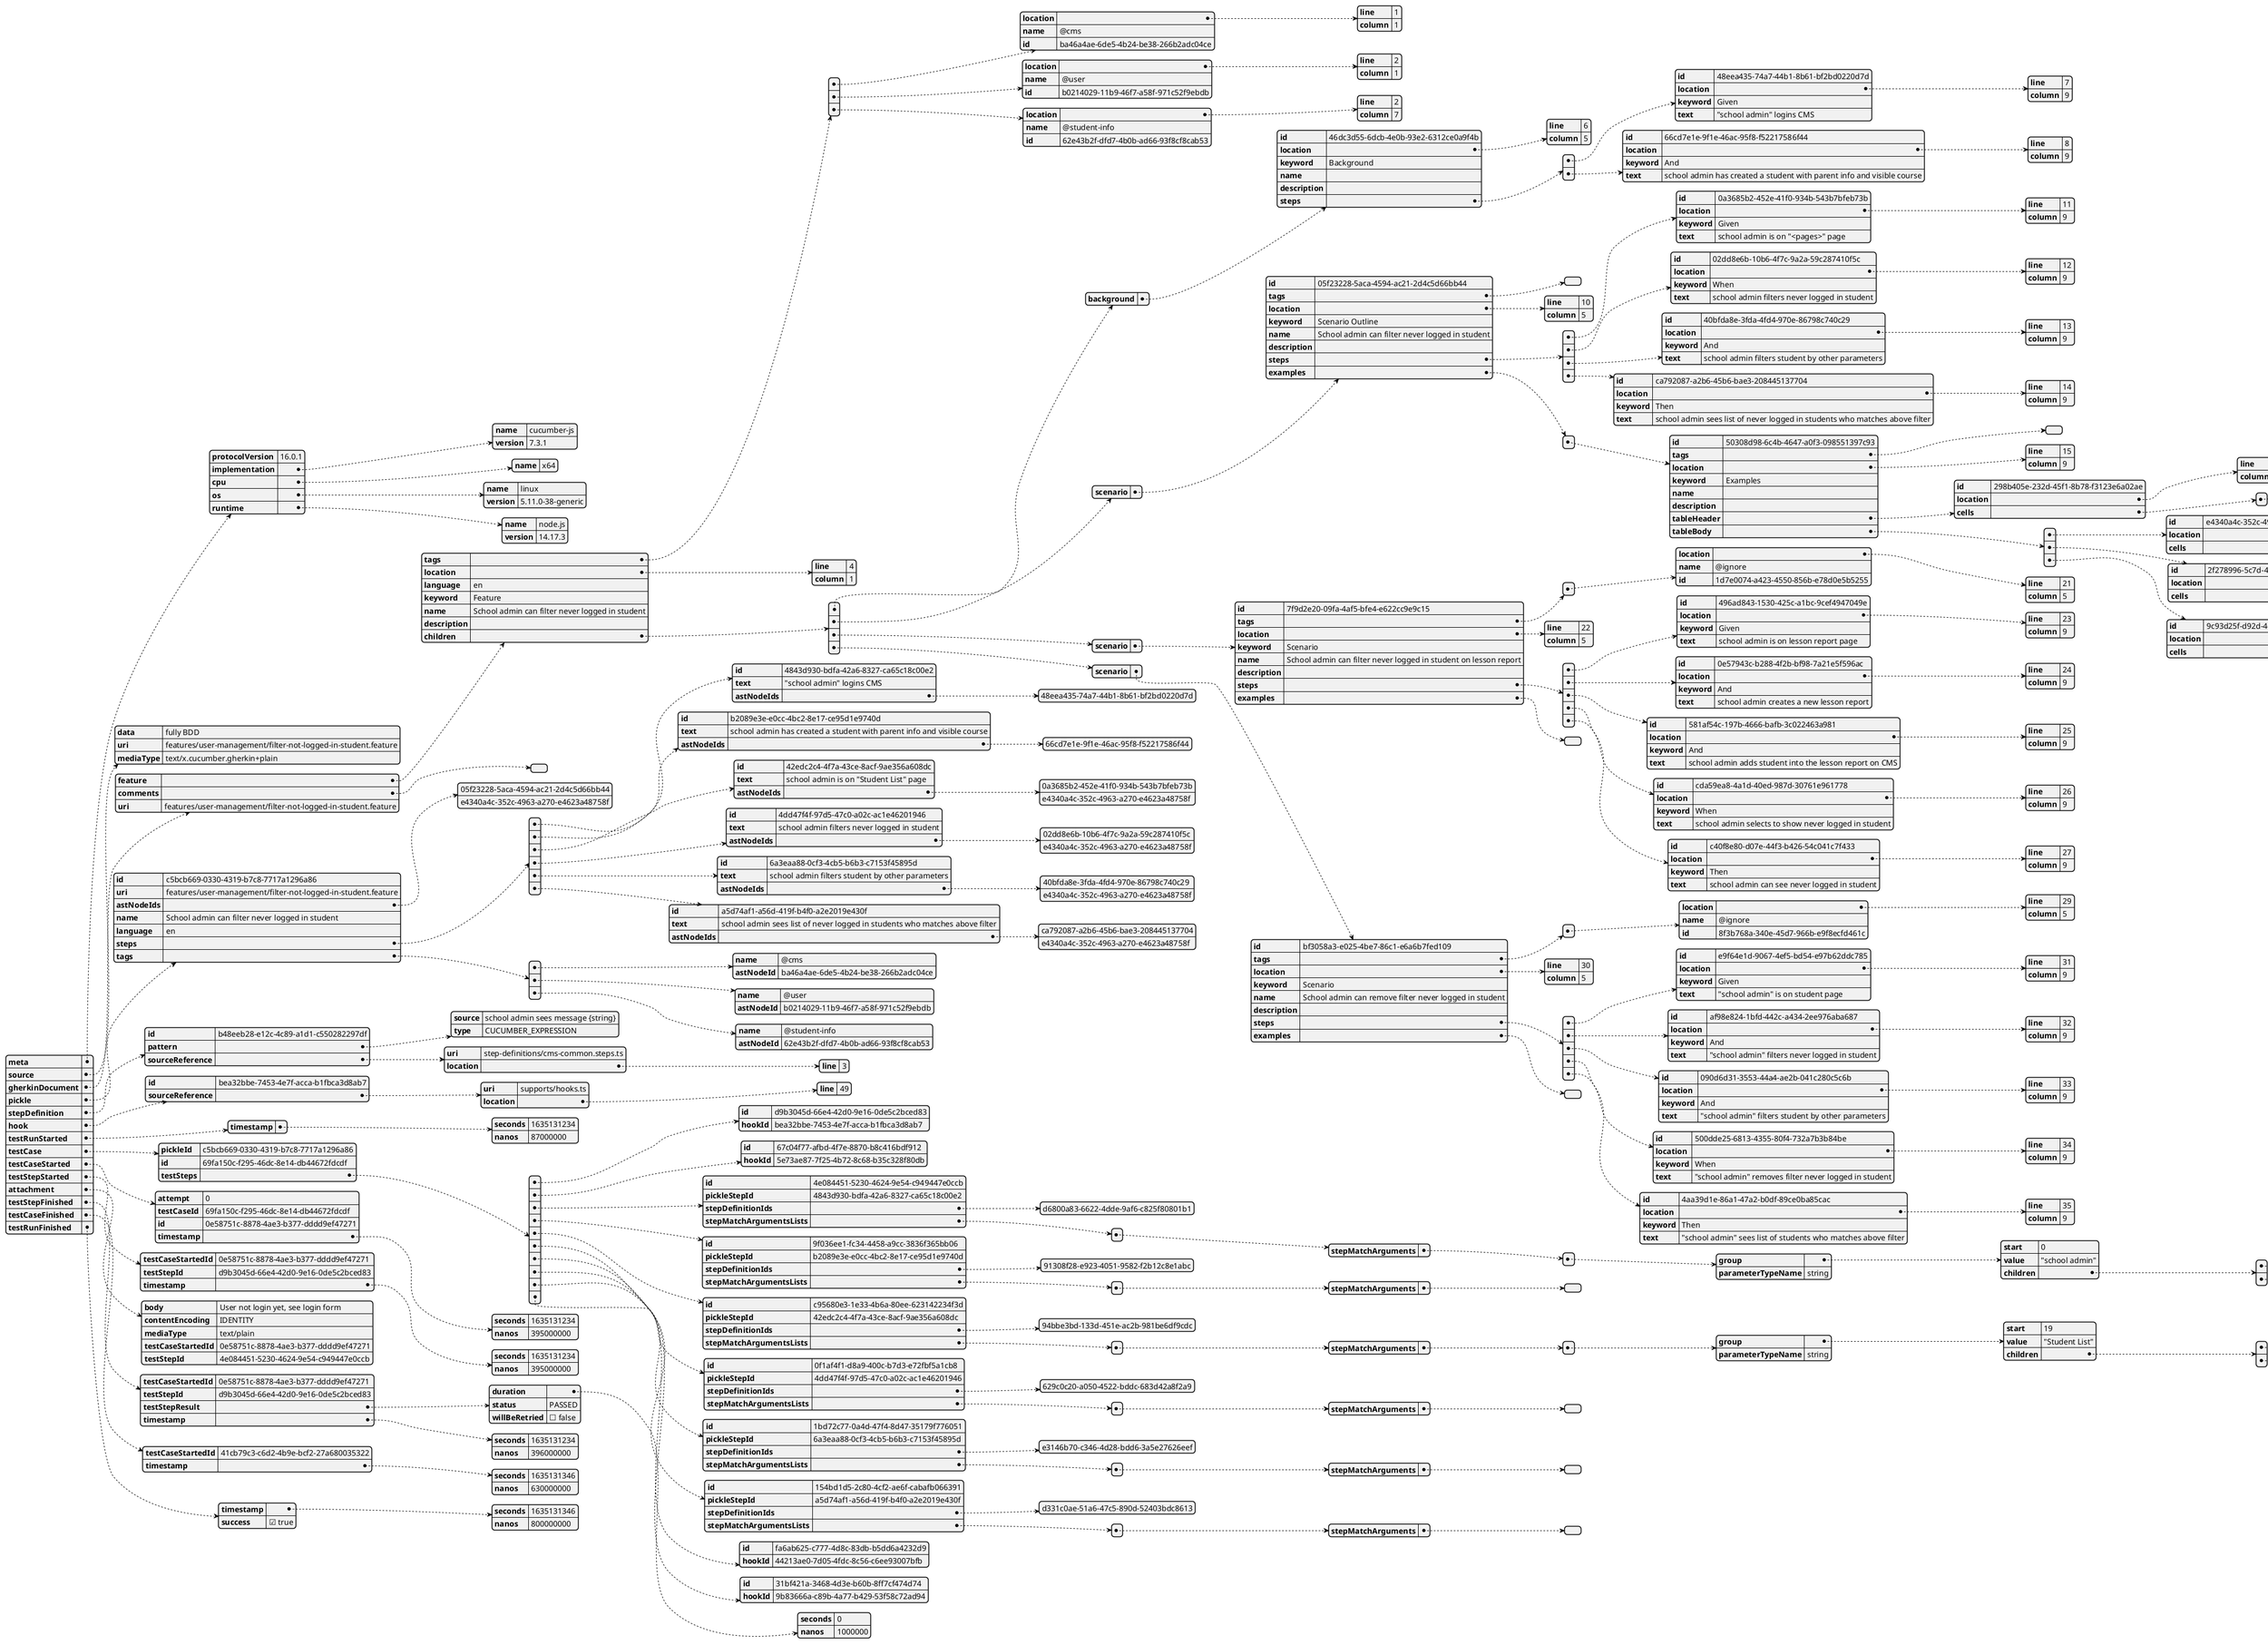 @startjson message-formatter
{
    "meta": {
        "protocolVersion": "16.0.1",
        "implementation": { "name": "cucumber-js", "version": "7.3.1" },
        "cpu": { "name": "x64" },
        "os": { "name": "linux", "version": "5.11.0-38-generic" },
        "runtime": { "name": "node.js", "version": "14.17.3" }
    },

    "source": {
        "data": "fully BDD",
        "uri": "features/user-management/filter-not-logged-in-student.feature",
        "mediaType": "text/x.cucumber.gherkin+plain"
    },
    "gherkinDocument": {
        "feature": {
            "tags": [
                {
                    "location": { "line": 1, "column": 1 },
                    "name": "@cms",
                    "id": "ba46a4ae-6de5-4b24-be38-266b2adc04ce"
                },
                {
                    "location": { "line": 2, "column": 1 },
                    "name": "@user",
                    "id": "b0214029-11b9-46f7-a58f-971c52f9ebdb"
                },
                {
                    "location": { "line": 2, "column": 7 },
                    "name": "@student-info",
                    "id": "62e43b2f-dfd7-4b0b-ad66-93f8cf8cab53"
                }
            ],
            "location": { "line": 4, "column": 1 },
            "language": "en",
            "keyword": "Feature",
            "name": "School admin can filter never logged in student",
            "description": "",
            "children": [
                {
                    "background": {
                        "id": "46dc3d55-6dcb-4e0b-93e2-6312ce0a9f4b",
                        "location": { "line": 6, "column": 5 },
                        "keyword": "Background",
                        "name": "",
                        "description": "",
                        "steps": [
                            {
                                "id": "48eea435-74a7-44b1-8b61-bf2bd0220d7d",
                                "location": { "line": 7, "column": 9 },
                                "keyword": "Given ",
                                "text": "\"school admin\" logins CMS"
                            },
                            {
                                "id": "66cd7e1e-9f1e-46ac-95f8-f52217586f44",
                                "location": { "line": 8, "column": 9 },
                                "keyword": "And ",
                                "text": "school admin has created a student with parent info and visible course"
                            }
                        ]
                    }
                },
                {
                    "scenario": {
                        "id": "05f23228-5aca-4594-ac21-2d4c5d66bb44",
                        "tags": [],
                        "location": { "line": 10, "column": 5 },
                        "keyword": "Scenario Outline",
                        "name": "School admin can filter never logged in student",
                        "description": "",
                        "steps": [
                            {
                                "id": "0a3685b2-452e-41f0-934b-543b7bfeb73b",
                                "location": { "line": 11, "column": 9 },
                                "keyword": "Given ",
                                "text": "school admin is on \"<pages>\" page"
                            },
                            {
                                "id": "02dd8e6b-10b6-4f7c-9a2a-59c287410f5c",
                                "location": { "line": 12, "column": 9 },
                                "keyword": "When ",
                                "text": "school admin filters never logged in student"
                            },
                            {
                                "id": "40bfda8e-3fda-4fd4-970e-86798c740c29",
                                "location": { "line": 13, "column": 9 },
                                "keyword": "And ",
                                "text": "school admin filters student by other parameters"
                            },
                            {
                                "id": "ca792087-a2b6-45b6-bae3-208445137704",
                                "location": { "line": 14, "column": 9 },
                                "keyword": "Then ",
                                "text": "school admin sees list of never logged in students who matches above filter"
                            }
                        ],
                        "examples": [
                            {
                                "id": "50308d98-6c4b-4647-a0f3-098551397c93",
                                "tags": [],
                                "location": { "line": 15, "column": 9 },
                                "keyword": "Examples",
                                "name": "",
                                "description": "",
                                "tableHeader": {
                                    "id": "298b405e-232d-45f1-8b78-f3123e6a02ae",
                                    "location": { "line": 16, "column": 13 },
                                    "cells": [
                                        {
                                            "location": {
                                                "line": 16,
                                                "column": 15
                                            },
                                            "value": "pages"
                                        }
                                    ]
                                },
                                "tableBody": [
                                    {
                                        "id": "e4340a4c-352c-4963-a270-e4623a48758f",
                                        "location": {
                                            "line": 17,
                                            "column": 13
                                        },
                                        "cells": [
                                            {
                                                "location": {
                                                    "line": 17,
                                                    "column": 15
                                                },
                                                "value": "Student List"
                                            }
                                        ]
                                    },
                                    {
                                        "id": "2f278996-5c7d-4160-adca-8b42c2f29c0f",
                                        "location": {
                                            "line": 18,
                                            "column": 13
                                        },
                                        "cells": [
                                            {
                                                "location": {
                                                    "line": 18,
                                                    "column": 15
                                                },
                                                "value": "Add Student on Add Lesson"
                                            }
                                        ]
                                    },
                                    {
                                        "id": "9c93d25f-d92d-4641-9ac4-cfab9c5d06de",
                                        "location": {
                                            "line": 19,
                                            "column": 13
                                        },
                                        "cells": [
                                            {
                                                "location": {
                                                    "line": 19,
                                                    "column": 15
                                                },
                                                "value": "Add Student on Edit Lesson"
                                            }
                                        ]
                                    }
                                ]
                            }
                        ]
                    }
                },
                {
                    "scenario": {
                        "id": "7f9d2e20-09fa-4af5-bfe4-e622cc9e9c15",
                        "tags": [
                            {
                                "location": { "line": 21, "column": 5 },
                                "name": "@ignore",
                                "id": "1d7e0074-a423-4550-856b-e78d0e5b5255"
                            }
                        ],
                        "location": { "line": 22, "column": 5 },
                        "keyword": "Scenario",
                        "name": "School admin can filter never logged in student on lesson report",
                        "description": "",
                        "steps": [
                            {
                                "id": "496ad843-1530-425c-a1bc-9cef4947049e",
                                "location": { "line": 23, "column": 9 },
                                "keyword": "Given ",
                                "text": "school admin is on lesson report page"
                            },
                            {
                                "id": "0e57943c-b288-4f2b-bf98-7a21e5f596ac",
                                "location": { "line": 24, "column": 9 },
                                "keyword": "And ",
                                "text": "school admin creates a new lesson report"
                            },
                            {
                                "id": "581af54c-197b-4666-bafb-3c022463a981",
                                "location": { "line": 25, "column": 9 },
                                "keyword": "And ",
                                "text": "school admin adds student into the lesson report on CMS"
                            },
                            {
                                "id": "cda59ea8-4a1d-40ed-987d-30761e961778",
                                "location": { "line": 26, "column": 9 },
                                "keyword": "When ",
                                "text": "school admin selects to show never logged in student"
                            },
                            {
                                "id": "c40f8e80-d07e-44f3-b426-54c041c7f433",
                                "location": { "line": 27, "column": 9 },
                                "keyword": "Then ",
                                "text": "school admin can see never logged in student"
                            }
                        ],
                        "examples": []
                    }
                },
                {
                    "scenario": {
                        "id": "bf3058a3-e025-4be7-86c1-e6a6b7fed109",
                        "tags": [
                            {
                                "location": { "line": 29, "column": 5 },
                                "name": "@ignore",
                                "id": "8f3b768a-340e-45d7-966b-e9f8ecfd461c"
                            }
                        ],
                        "location": { "line": 30, "column": 5 },
                        "keyword": "Scenario",
                        "name": "School admin can remove filter never logged in student",
                        "description": "",
                        "steps": [
                            {
                                "id": "e9f64e1d-9067-4ef5-bd54-e97b62ddc785",
                                "location": { "line": 31, "column": 9 },
                                "keyword": "Given ",
                                "text": "\"school admin\" is on student page"
                            },
                            {
                                "id": "af98e824-1bfd-442c-a434-2ee976aba687",
                                "location": { "line": 32, "column": 9 },
                                "keyword": "And ",
                                "text": "\"school admin\" filters never logged in student"
                            },
                            {
                                "id": "090d6d31-3553-44a4-ae2b-041c280c5c6b",
                                "location": { "line": 33, "column": 9 },
                                "keyword": "And ",
                                "text": "\"school admin\" filters student by other parameters"
                            },
                            {
                                "id": "500dde25-6813-4355-80f4-732a7b3b84be",
                                "location": { "line": 34, "column": 9 },
                                "keyword": "When ",
                                "text": "\"school admin\" removes filter never logged in student"
                            },
                            {
                                "id": "4aa39d1e-86a1-47a2-b0df-89ce0ba85cac",
                                "location": { "line": 35, "column": 9 },
                                "keyword": "Then ",
                                "text": "\"school admin\" sees list of students who matches above filter"
                            }
                        ],
                        "examples": []
                    }
                }
            ]
        },
        "comments": [],
        "uri": "features/user-management/filter-not-logged-in-student.feature"
    },
    "pickle": {
        "id": "c5bcb669-0330-4319-b7c8-7717a1296a86",
        "uri": "features/user-management/filter-not-logged-in-student.feature",
        "astNodeIds": [
            "05f23228-5aca-4594-ac21-2d4c5d66bb44",
            "e4340a4c-352c-4963-a270-e4623a48758f"
        ],
        "name": "School admin can filter never logged in student",
        "language": "en",
        "steps": [
            {
                "id": "4843d930-bdfa-42a6-8327-ca65c18c00e2",
                "text": "\"school admin\" logins CMS",
                "astNodeIds": ["48eea435-74a7-44b1-8b61-bf2bd0220d7d"]
            },
            {
                "id": "b2089e3e-e0cc-4bc2-8e17-ce95d1e9740d",
                "text": "school admin has created a student with parent info and visible course",
                "astNodeIds": ["66cd7e1e-9f1e-46ac-95f8-f52217586f44"]
            },
            {
                "id": "42edc2c4-4f7a-43ce-8acf-9ae356a608dc",
                "text": "school admin is on \"Student List\" page",
                "astNodeIds": [
                    "0a3685b2-452e-41f0-934b-543b7bfeb73b",
                    "e4340a4c-352c-4963-a270-e4623a48758f"
                ]
            },
            {
                "id": "4dd47f4f-97d5-47c0-a02c-ac1e46201946",
                "text": "school admin filters never logged in student",
                "astNodeIds": [
                    "02dd8e6b-10b6-4f7c-9a2a-59c287410f5c",
                    "e4340a4c-352c-4963-a270-e4623a48758f"
                ]
            },
            {
                "id": "6a3eaa88-0cf3-4cb5-b6b3-c7153f45895d",
                "text": "school admin filters student by other parameters",
                "astNodeIds": [
                    "40bfda8e-3fda-4fd4-970e-86798c740c29",
                    "e4340a4c-352c-4963-a270-e4623a48758f"
                ]
            },
            {
                "id": "a5d74af1-a56d-419f-b4f0-a2e2019e430f",
                "text": "school admin sees list of never logged in students who matches above filter",
                "astNodeIds": [
                    "ca792087-a2b6-45b6-bae3-208445137704",
                    "e4340a4c-352c-4963-a270-e4623a48758f"
                ]
            }
        ],
        "tags": [
            {
                "name": "@cms",
                "astNodeId": "ba46a4ae-6de5-4b24-be38-266b2adc04ce"
            },
            {
                "name": "@user",
                "astNodeId": "b0214029-11b9-46f7-a58f-971c52f9ebdb"
            },
            {
                "name": "@student-info",
                "astNodeId": "62e43b2f-dfd7-4b0b-ad66-93f8cf8cab53"
            }
        ]
    },
    "stepDefinition": {
        "id": "b48eeb28-e12c-4c89-a1d1-c550282297df",
        "pattern": {
            "source": "school admin sees message {string}",
            "type": "CUCUMBER_EXPRESSION"
        },
        "sourceReference": {
            "uri": "step-definitions/cms-common.steps.ts",
            "location": { "line": 3 }
        }
    },
    "hook": {
        "id": "bea32bbe-7453-4e7f-acca-b1fbca3d8ab7",
        "sourceReference": {
            "uri": "supports/hooks.ts",
            "location": { "line": 49 }
        }
    },
    "testRunStarted": {
        "timestamp": { "seconds": 1635131234, "nanos": 87000000 }
    },
    "testCase": {
        "pickleId": "c5bcb669-0330-4319-b7c8-7717a1296a86",
        "id": "69fa150c-f295-46dc-8e14-db44672fdcdf",
        "testSteps": [
            {
                "id": "d9b3045d-66e4-42d0-9e16-0de5c2bced83",
                "hookId": "bea32bbe-7453-4e7f-acca-b1fbca3d8ab7"
            },
            {
                "id": "67c04f77-afbd-4f7e-8870-b8c416bdf912",
                "hookId": "5e73ae87-7f25-4b72-8c68-b35c328f80db"
            },
            {
                "id": "4e084451-5230-4624-9e54-c949447e0ccb",
                "pickleStepId": "4843d930-bdfa-42a6-8327-ca65c18c00e2",
                "stepDefinitionIds": ["d6800a83-6622-4dde-9af6-c825f80801b1"],
                "stepMatchArgumentsLists": [
                    {
                        "stepMatchArguments": [
                            {
                                "group": {
                                    "start": 0,
                                    "value": "\"school admin\"",
                                    "children": [
                                        {
                                            "start": 1,
                                            "value": "school admin",
                                            "children": [{ "children": [] }]
                                        },
                                        { "children": [{ "children": [] }] }
                                    ]
                                },
                                "parameterTypeName": "string"
                            }
                        ]
                    }
                ]
            },
            {
                "id": "9f036ee1-fc34-4458-a9cc-3836f365bb06",
                "pickleStepId": "b2089e3e-e0cc-4bc2-8e17-ce95d1e9740d",
                "stepDefinitionIds": ["91308f28-e923-4051-9582-f2b12c8e1abc"],
                "stepMatchArgumentsLists": [{ "stepMatchArguments": [] }]
            },
            {
                "id": "c95680e3-1e33-4b6a-80ee-623142234f3d",
                "pickleStepId": "42edc2c4-4f7a-43ce-8acf-9ae356a608dc",
                "stepDefinitionIds": ["94bbe3bd-133d-451e-ac2b-981be6df9cdc"],
                "stepMatchArgumentsLists": [
                    {
                        "stepMatchArguments": [
                            {
                                "group": {
                                    "start": 19,
                                    "value": "\"Student List\"",
                                    "children": [
                                        {
                                            "start": 20,
                                            "value": "Student List",
                                            "children": [{ "children": [] }]
                                        },
                                        { "children": [{ "children": [] }] }
                                    ]
                                },
                                "parameterTypeName": "string"
                            }
                        ]
                    }
                ]
            },
            {
                "id": "0f1af4f1-d8a9-400c-b7d3-e72fbf5a1cb8",
                "pickleStepId": "4dd47f4f-97d5-47c0-a02c-ac1e46201946",
                "stepDefinitionIds": ["629c0c20-a050-4522-bddc-683d42a8f2a9"],
                "stepMatchArgumentsLists": [{ "stepMatchArguments": [] }]
            },
            {
                "id": "1bd72c77-0a4d-47f4-8d47-35179f776051",
                "pickleStepId": "6a3eaa88-0cf3-4cb5-b6b3-c7153f45895d",
                "stepDefinitionIds": ["e3146b70-c346-4d28-bdd6-3a5e27626eef"],
                "stepMatchArgumentsLists": [{ "stepMatchArguments": [] }]
            },
            {
                "id": "154bd1d5-2c80-4cf2-ae6f-cabafb066391",
                "pickleStepId": "a5d74af1-a56d-419f-b4f0-a2e2019e430f",
                "stepDefinitionIds": ["d331c0ae-51a6-47c5-890d-52403bdc8613"],
                "stepMatchArgumentsLists": [{ "stepMatchArguments": [] }]
            },
            {
                "id": "fa6ab625-c777-4d8c-83db-b5dd6a4232d9",
                "hookId": "44213ae0-7d05-4fdc-8c56-c6ee93007bfb"
            },
            {
                "id": "31bf421a-3468-4d3e-b60b-8ff7cf474d74",
                "hookId": "9b83666a-c89b-4a77-b429-53f58c72ad94"
            }
        ]
    },
    "testCaseStarted": {
        "attempt": 0,
        "testCaseId": "69fa150c-f295-46dc-8e14-db44672fdcdf",
        "id": "0e58751c-8878-4ae3-b377-dddd9ef47271",
        "timestamp": { "seconds": 1635131234, "nanos": 395000000 }
    },
    "testStepStarted": {
        "testCaseStartedId": "0e58751c-8878-4ae3-b377-dddd9ef47271",
        "testStepId": "d9b3045d-66e4-42d0-9e16-0de5c2bced83",
        "timestamp": { "seconds": 1635131234, "nanos": 395000000 }
    },
    "attachment": {
        "body": "User not login yet, see login form",
        "contentEncoding": "IDENTITY",
        "mediaType": "text/plain",
        "testCaseStartedId": "0e58751c-8878-4ae3-b377-dddd9ef47271",
        "testStepId": "4e084451-5230-4624-9e54-c949447e0ccb"
    },
    "testStepFinished": {
        "testCaseStartedId": "0e58751c-8878-4ae3-b377-dddd9ef47271",
        "testStepId": "d9b3045d-66e4-42d0-9e16-0de5c2bced83",
        "testStepResult": {
            "duration": { "seconds": 0, "nanos": 1000000 },
            "status": "PASSED",
            "willBeRetried": false
        },
        "timestamp": { "seconds": 1635131234, "nanos": 396000000 }
    },
    "testCaseFinished": {
        "testCaseStartedId": "41cb79c3-c6d2-4b9e-bcf2-27a680035322",
        "timestamp": { "seconds": 1635131346, "nanos": 630000000 }
    },
    "testRunFinished": {
        "timestamp": { "seconds": 1635131346, "nanos": 800000000 },
        "success": true
    }
}

@endjson